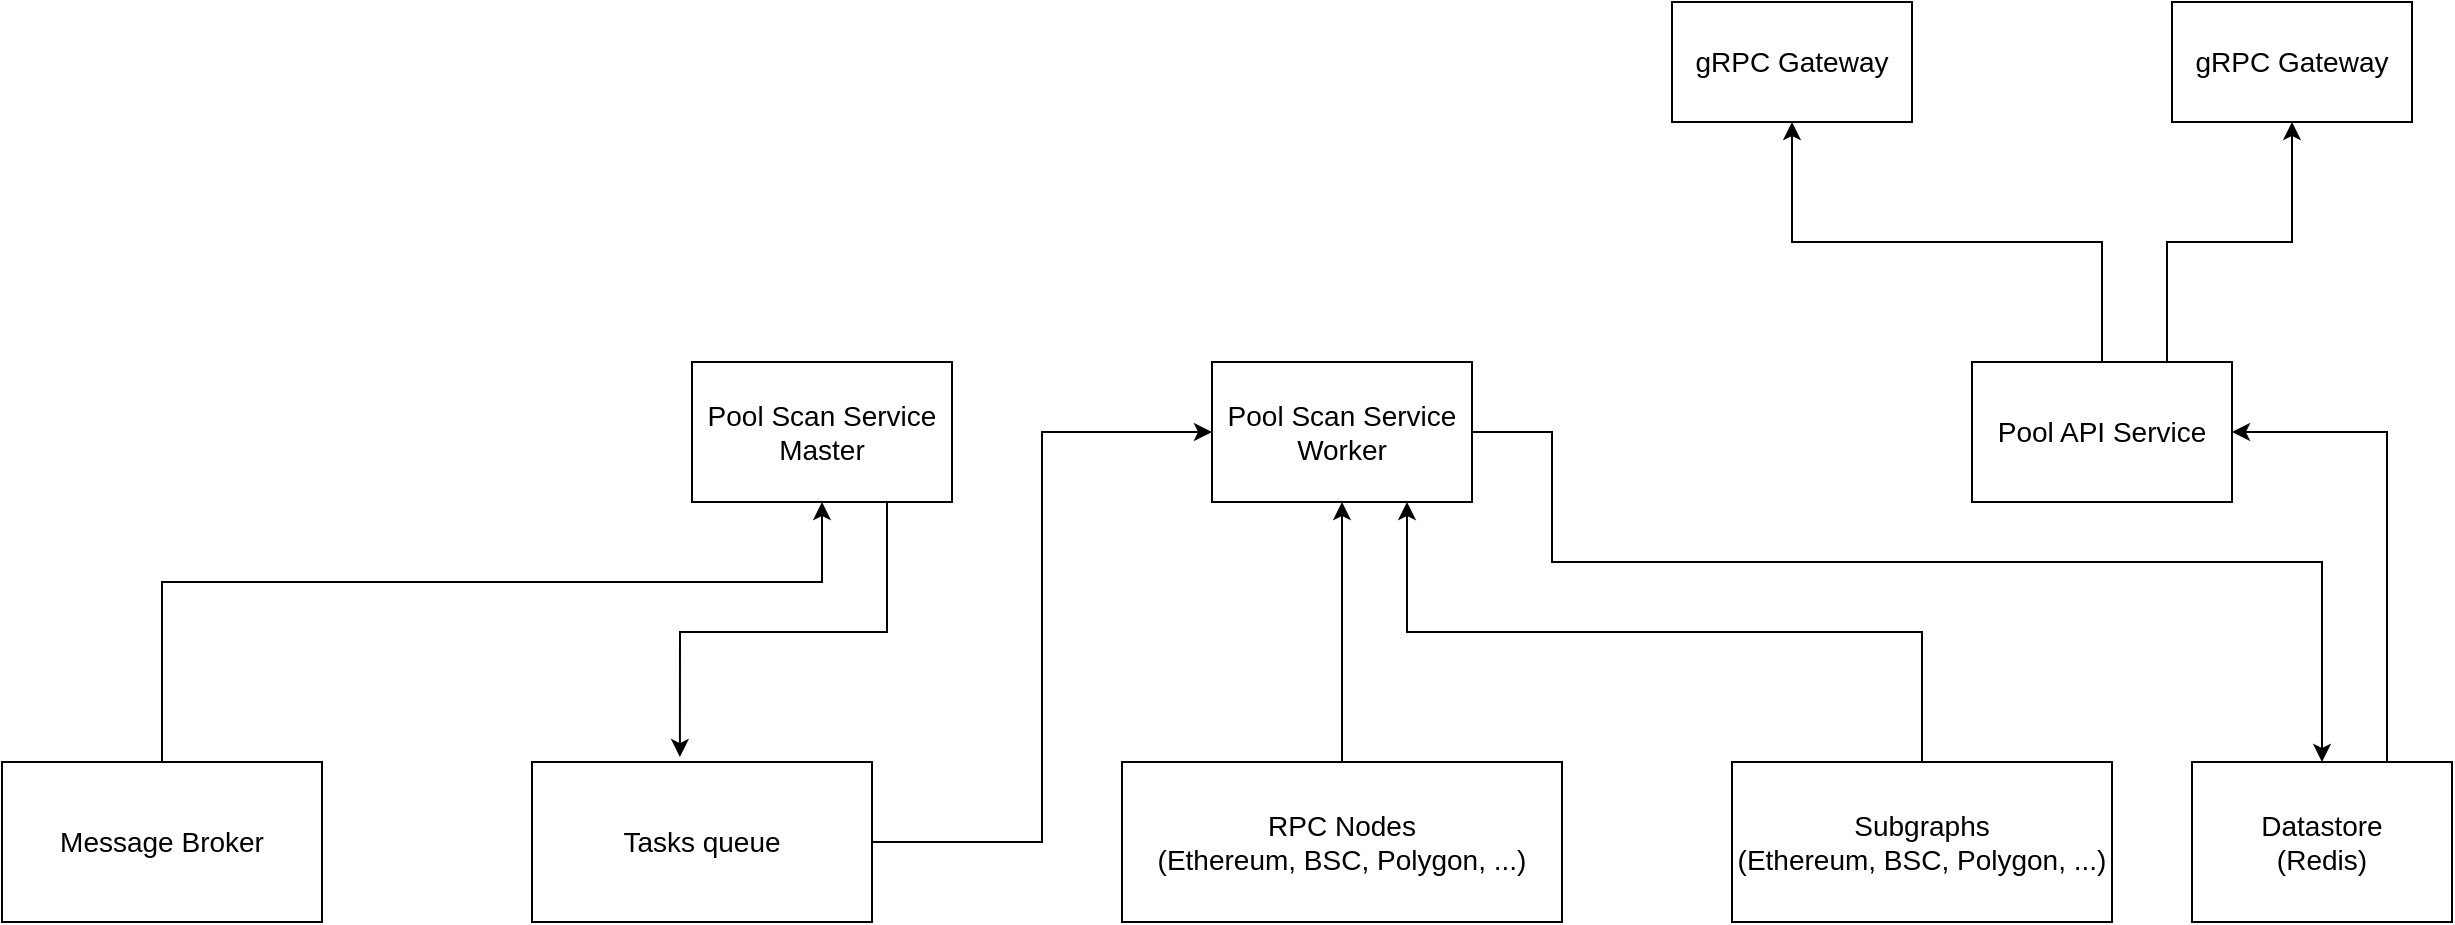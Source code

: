 <mxfile version="18.0.3" type="github">
  <diagram id="vYhIYeuhMKYq1YM2tLH0" name="Page-1">
    <mxGraphModel dx="1298" dy="728" grid="1" gridSize="10" guides="1" tooltips="1" connect="1" arrows="1" fold="1" page="1" pageScale="1" pageWidth="850" pageHeight="1100" math="0" shadow="0">
      <root>
        <mxCell id="0" />
        <mxCell id="1" parent="0" />
        <mxCell id="VPi010c3T4Fb0CU36pfW-5" style="edgeStyle=orthogonalEdgeStyle;rounded=0;orthogonalLoop=1;jettySize=auto;html=1;exitX=0.5;exitY=0;exitDx=0;exitDy=0;entryX=0.5;entryY=1;entryDx=0;entryDy=0;fontSize=14;" edge="1" parent="1" source="00cH1n4YGTlZ0PjOOUdn-2" target="VPi010c3T4Fb0CU36pfW-1">
          <mxGeometry relative="1" as="geometry" />
        </mxCell>
        <mxCell id="VPi010c3T4Fb0CU36pfW-17" style="edgeStyle=orthogonalEdgeStyle;rounded=0;orthogonalLoop=1;jettySize=auto;html=1;exitX=0.75;exitY=0;exitDx=0;exitDy=0;entryX=0.5;entryY=1;entryDx=0;entryDy=0;fontSize=14;" edge="1" parent="1" source="00cH1n4YGTlZ0PjOOUdn-2" target="VPi010c3T4Fb0CU36pfW-15">
          <mxGeometry relative="1" as="geometry" />
        </mxCell>
        <mxCell id="00cH1n4YGTlZ0PjOOUdn-2" value="Pool API Service" style="rounded=0;whiteSpace=wrap;html=1;fontSize=14;" parent="1" vertex="1">
          <mxGeometry x="1250" y="640" width="130" height="70" as="geometry" />
        </mxCell>
        <mxCell id="VPi010c3T4Fb0CU36pfW-7" style="edgeStyle=orthogonalEdgeStyle;rounded=0;orthogonalLoop=1;jettySize=auto;html=1;exitX=0.75;exitY=1;exitDx=0;exitDy=0;entryX=0.435;entryY=-0.031;entryDx=0;entryDy=0;entryPerimeter=0;fontSize=14;" edge="1" parent="1" source="00cH1n4YGTlZ0PjOOUdn-3" target="00cH1n4YGTlZ0PjOOUdn-7">
          <mxGeometry relative="1" as="geometry" />
        </mxCell>
        <mxCell id="00cH1n4YGTlZ0PjOOUdn-3" value="Pool Scan Service Master" style="rounded=0;whiteSpace=wrap;html=1;fontSize=14;" parent="1" vertex="1">
          <mxGeometry x="610" y="640" width="130" height="70" as="geometry" />
        </mxCell>
        <mxCell id="VPi010c3T4Fb0CU36pfW-6" style="edgeStyle=orthogonalEdgeStyle;rounded=0;orthogonalLoop=1;jettySize=auto;html=1;exitX=0.5;exitY=0;exitDx=0;exitDy=0;entryX=0.5;entryY=1;entryDx=0;entryDy=0;fontSize=14;" edge="1" parent="1" source="00cH1n4YGTlZ0PjOOUdn-4" target="00cH1n4YGTlZ0PjOOUdn-3">
          <mxGeometry relative="1" as="geometry">
            <Array as="points">
              <mxPoint x="345" y="750" />
              <mxPoint x="675" y="750" />
            </Array>
          </mxGeometry>
        </mxCell>
        <mxCell id="00cH1n4YGTlZ0PjOOUdn-4" value="Message Broker" style="rounded=0;whiteSpace=wrap;html=1;fontSize=14;" parent="1" vertex="1">
          <mxGeometry x="265" y="840" width="160" height="80" as="geometry" />
        </mxCell>
        <mxCell id="VPi010c3T4Fb0CU36pfW-10" style="edgeStyle=orthogonalEdgeStyle;rounded=0;orthogonalLoop=1;jettySize=auto;html=1;exitX=0.5;exitY=0;exitDx=0;exitDy=0;entryX=0.75;entryY=1;entryDx=0;entryDy=0;fontSize=14;" edge="1" parent="1" source="00cH1n4YGTlZ0PjOOUdn-5" target="VPi010c3T4Fb0CU36pfW-2">
          <mxGeometry relative="1" as="geometry" />
        </mxCell>
        <mxCell id="00cH1n4YGTlZ0PjOOUdn-5" value="Subgraphs&lt;br style=&quot;font-size: 14px;&quot;&gt;(Ethereum, BSC, Polygon, ...)" style="rounded=0;whiteSpace=wrap;html=1;fontSize=14;" parent="1" vertex="1">
          <mxGeometry x="1130" y="840" width="190" height="80" as="geometry" />
        </mxCell>
        <mxCell id="VPi010c3T4Fb0CU36pfW-9" style="edgeStyle=orthogonalEdgeStyle;rounded=0;orthogonalLoop=1;jettySize=auto;html=1;exitX=0.5;exitY=0;exitDx=0;exitDy=0;entryX=0.5;entryY=1;entryDx=0;entryDy=0;fontSize=14;" edge="1" parent="1" source="00cH1n4YGTlZ0PjOOUdn-6" target="VPi010c3T4Fb0CU36pfW-2">
          <mxGeometry relative="1" as="geometry" />
        </mxCell>
        <mxCell id="00cH1n4YGTlZ0PjOOUdn-6" value="&lt;span style=&quot;font-size: 14px;&quot;&gt;RPC Nodes&lt;/span&gt;&lt;br style=&quot;padding: 0px; margin: 0px; font-size: 14px;&quot;&gt;&lt;span style=&quot;font-size: 14px;&quot;&gt;(Ethereum, BSC, Polygon, ...)&lt;/span&gt;" style="rounded=0;whiteSpace=wrap;html=1;fontSize=14;" parent="1" vertex="1">
          <mxGeometry x="825" y="840" width="220" height="80" as="geometry" />
        </mxCell>
        <mxCell id="VPi010c3T4Fb0CU36pfW-8" style="edgeStyle=orthogonalEdgeStyle;rounded=0;orthogonalLoop=1;jettySize=auto;html=1;exitX=1;exitY=0.5;exitDx=0;exitDy=0;entryX=0;entryY=0.5;entryDx=0;entryDy=0;fontSize=14;" edge="1" parent="1" source="00cH1n4YGTlZ0PjOOUdn-7" target="VPi010c3T4Fb0CU36pfW-2">
          <mxGeometry relative="1" as="geometry" />
        </mxCell>
        <mxCell id="00cH1n4YGTlZ0PjOOUdn-7" value="Tasks queue" style="rounded=0;whiteSpace=wrap;html=1;fontSize=14;" parent="1" vertex="1">
          <mxGeometry x="530" y="840" width="170" height="80" as="geometry" />
        </mxCell>
        <mxCell id="VPi010c3T4Fb0CU36pfW-14" style="edgeStyle=orthogonalEdgeStyle;rounded=0;orthogonalLoop=1;jettySize=auto;html=1;exitX=0.75;exitY=0;exitDx=0;exitDy=0;entryX=1;entryY=0.5;entryDx=0;entryDy=0;fontSize=14;" edge="1" parent="1" source="00cH1n4YGTlZ0PjOOUdn-8" target="00cH1n4YGTlZ0PjOOUdn-2">
          <mxGeometry relative="1" as="geometry" />
        </mxCell>
        <mxCell id="00cH1n4YGTlZ0PjOOUdn-8" value="Datastore&lt;br style=&quot;font-size: 14px;&quot;&gt;(Redis)" style="rounded=0;whiteSpace=wrap;html=1;fontSize=14;" parent="1" vertex="1">
          <mxGeometry x="1360" y="840" width="130" height="80" as="geometry" />
        </mxCell>
        <mxCell id="VPi010c3T4Fb0CU36pfW-1" value="gRPC Gateway" style="rounded=0;whiteSpace=wrap;html=1;fontSize=14;" vertex="1" parent="1">
          <mxGeometry x="1100" y="460" width="120" height="60" as="geometry" />
        </mxCell>
        <mxCell id="VPi010c3T4Fb0CU36pfW-12" style="edgeStyle=orthogonalEdgeStyle;rounded=0;orthogonalLoop=1;jettySize=auto;html=1;exitX=1;exitY=0.5;exitDx=0;exitDy=0;entryX=0.5;entryY=0;entryDx=0;entryDy=0;fontSize=14;" edge="1" parent="1" source="VPi010c3T4Fb0CU36pfW-2" target="00cH1n4YGTlZ0PjOOUdn-8">
          <mxGeometry relative="1" as="geometry">
            <Array as="points">
              <mxPoint x="1040" y="675" />
              <mxPoint x="1040" y="740" />
              <mxPoint x="1425" y="740" />
            </Array>
          </mxGeometry>
        </mxCell>
        <mxCell id="VPi010c3T4Fb0CU36pfW-2" value="Pool Scan Service Worker" style="rounded=0;whiteSpace=wrap;html=1;fontSize=14;" vertex="1" parent="1">
          <mxGeometry x="870" y="640" width="130" height="70" as="geometry" />
        </mxCell>
        <mxCell id="VPi010c3T4Fb0CU36pfW-15" value="gRPC Gateway" style="rounded=0;whiteSpace=wrap;html=1;fontSize=14;" vertex="1" parent="1">
          <mxGeometry x="1350" y="460" width="120" height="60" as="geometry" />
        </mxCell>
      </root>
    </mxGraphModel>
  </diagram>
</mxfile>
